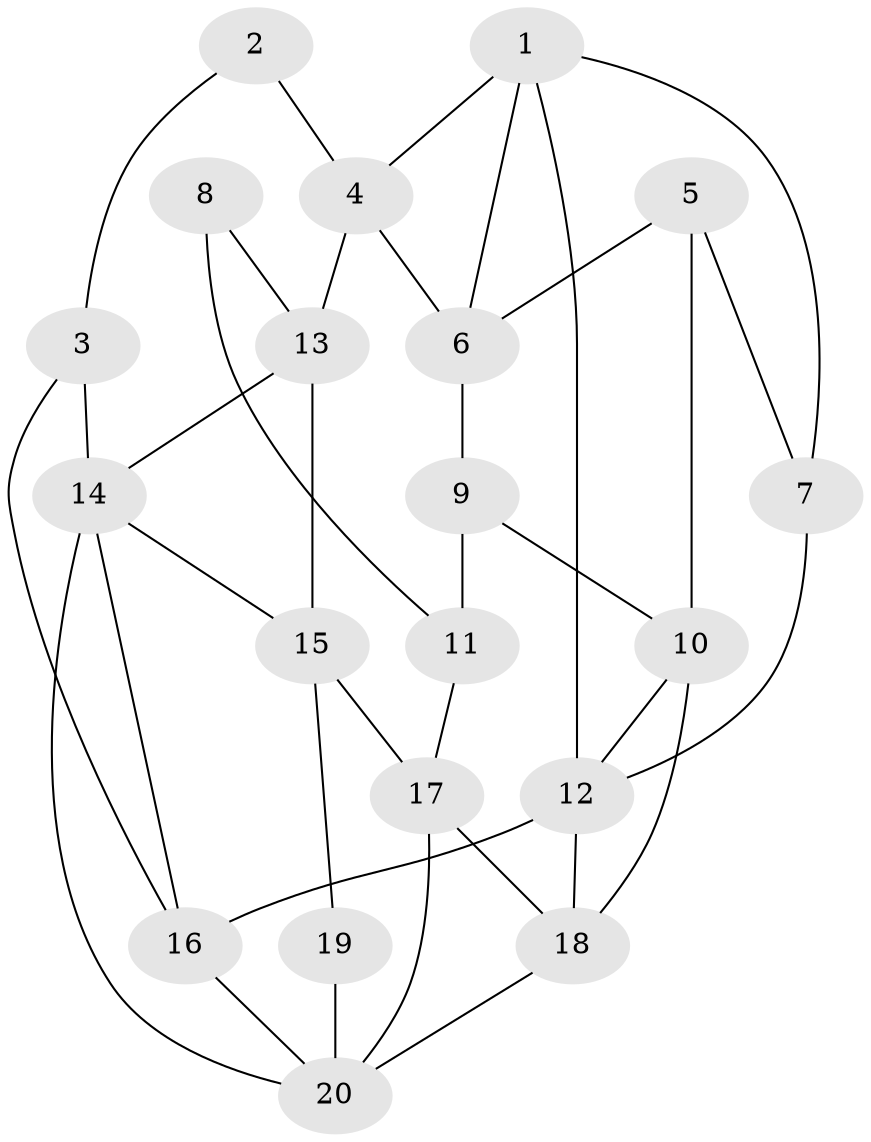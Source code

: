 // original degree distribution, {3: 0.03333333333333333, 5: 0.5333333333333333, 4: 0.23333333333333334, 6: 0.2}
// Generated by graph-tools (version 1.1) at 2025/38/03/04/25 23:38:34]
// undirected, 20 vertices, 36 edges
graph export_dot {
  node [color=gray90,style=filled];
  1;
  2;
  3;
  4;
  5;
  6;
  7;
  8;
  9;
  10;
  11;
  12;
  13;
  14;
  15;
  16;
  17;
  18;
  19;
  20;
  1 -- 4 [weight=1.0];
  1 -- 6 [weight=1.0];
  1 -- 7 [weight=1.0];
  1 -- 12 [weight=1.0];
  2 -- 3 [weight=2.0];
  2 -- 4 [weight=2.0];
  3 -- 14 [weight=1.0];
  3 -- 16 [weight=1.0];
  4 -- 6 [weight=1.0];
  4 -- 13 [weight=1.0];
  5 -- 6 [weight=1.0];
  5 -- 7 [weight=1.0];
  5 -- 10 [weight=1.0];
  6 -- 9 [weight=1.0];
  7 -- 12 [weight=2.0];
  8 -- 11 [weight=1.0];
  8 -- 13 [weight=2.0];
  9 -- 10 [weight=2.0];
  9 -- 11 [weight=2.0];
  10 -- 12 [weight=1.0];
  10 -- 18 [weight=1.0];
  11 -- 17 [weight=1.0];
  12 -- 16 [weight=2.0];
  12 -- 18 [weight=1.0];
  13 -- 14 [weight=1.0];
  13 -- 15 [weight=2.0];
  14 -- 15 [weight=1.0];
  14 -- 16 [weight=1.0];
  14 -- 20 [weight=1.0];
  15 -- 17 [weight=1.0];
  15 -- 19 [weight=1.0];
  16 -- 20 [weight=1.0];
  17 -- 18 [weight=1.0];
  17 -- 20 [weight=1.0];
  18 -- 20 [weight=1.0];
  19 -- 20 [weight=2.0];
}
